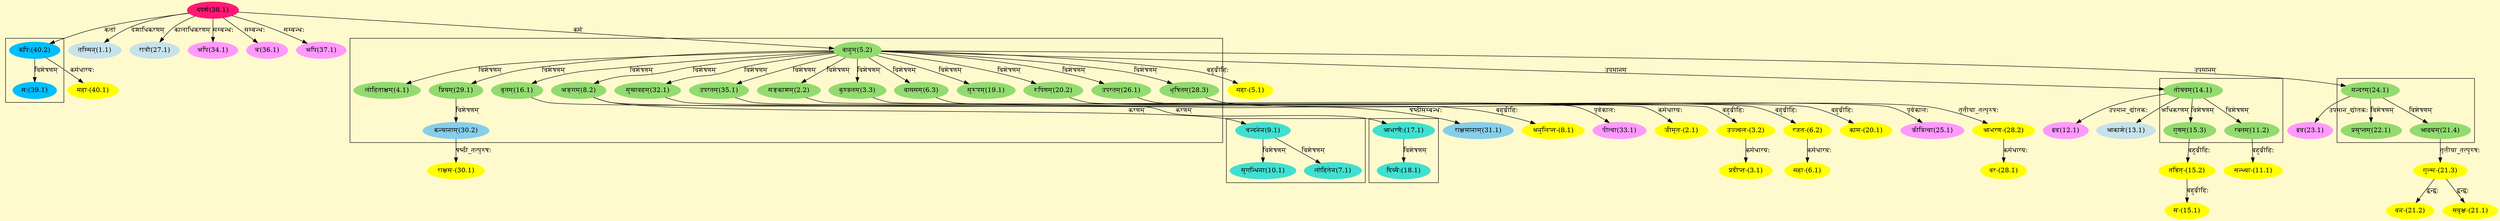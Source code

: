 digraph G{
rankdir=BT;
 compound=true;
 bgcolor="lemonchiffon1";

subgraph cluster_1{
Node2_2 [style=filled, color="#93DB70" label = "सङ्काशम्(2.2)"]
Node5_2 [style=filled, color="#93DB70" label = "बाहुम्(5.2)"]
Node3_3 [style=filled, color="#93DB70" label = "कुण्डलम्(3.3)"]
Node4_1 [style=filled, color="#93DB70" label = "लोहिताक्षम्(4.1)"]
Node6_3 [style=filled, color="#93DB70" label = "वाससम्(6.3)"]
Node8_2 [style=filled, color="#93DB70" label = "अङ्गम्(8.2)"]
Node16_1 [style=filled, color="#93DB70" label = "वृतम्(16.1)"]
Node19_1 [style=filled, color="#93DB70" label = "सुरूपम्(19.1)"]
Node20_2 [style=filled, color="#93DB70" label = "रूपिणम्(20.2)"]
Node26_1 [style=filled, color="#93DB70" label = "उपरतम्(26.1)"]
Node28_3 [style=filled, color="#93DB70" label = "भूषितम्(28.3)"]
Node29_1 [style=filled, color="#93DB70" label = "प्रियम्(29.1)"]
Node30_2 [style=filled, color="#87CEEB" label = "कन्यानाम्(30.2)"]
Node32_1 [style=filled, color="#93DB70" label = "सुखावहम्(32.1)"]
Node35_1 [style=filled, color="#93DB70" label = "उपरतम्(35.1)"]

}

subgraph cluster_2{
Node7_1 [style=filled, color="#40E0D0" label = "लोहितेन(7.1)"]
Node9_1 [style=filled, color="#40E0D0" label = "चन्दनेन(9.1)"]
Node10_1 [style=filled, color="#40E0D0" label = "सुगन्धिना(10.1)"]

}

subgraph cluster_3{
Node11_2 [style=filled, color="#93DB70" label = "रक्तम्(11.2)"]
Node14_1 [style=filled, color="#93DB70" label = "तोयदम्(14.1)"]
Node15_3 [style=filled, color="#93DB70" label = "गुणम्(15.3)"]

}

subgraph cluster_4{
Node18_1 [style=filled, color="#40E0D0" label = "दिव्यैः(18.1)"]
Node17_1 [style=filled, color="#40E0D0" label = "आभरणैः(17.1)"]

}

subgraph cluster_5{
Node21_4 [style=filled, color="#93DB70" label = "आढ्यम्(21.4)"]
Node24_1 [style=filled, color="#93DB70" label = "मन्दरम्(24.1)"]
Node22_1 [style=filled, color="#93DB70" label = "प्रसुप्तम्(22.1)"]

}

subgraph cluster_6{
Node39_1 [style=filled, color="#00BFFF" label = "सः(39.1)"]
Node40_2 [style=filled, color="#00BFFF" label = "कपिः(40.2)"]

}
Node1_1 [style=filled, color="#C6E2EB" label = "तस्मिन्(1.1)"]
Node38_1 [style=filled, color="#FF1975" label = "ददर्श(38.1)"]
Node2_1 [style=filled, color="#FFFF00" label = "जीमूत-(2.1)"]
Node2_2 [style=filled, color="#93DB70" label = "सङ्काशम्(2.2)"]
Node3_1 [style=filled, color="#FFFF00" label = "प्रदीप्त-(3.1)"]
Node3_2 [style=filled, color="#FFFF00" label = "उज्ज्वल-(3.2)"]
Node3_3 [style=filled, color="#93DB70" label = "कुण्डलम्(3.3)"]
Node5_1 [style=filled, color="#FFFF00" label = "महा-(5.1)"]
Node5_2 [style=filled, color="#93DB70" label = "बाहुम्(5.2)"]
Node6_1 [style=filled, color="#FFFF00" label = "महा-(6.1)"]
Node6_2 [style=filled, color="#FFFF00" label = "रजत-(6.2)"]
Node6_3 [style=filled, color="#93DB70" label = "वाससम्(6.3)"]
Node8_1 [style=filled, color="#FFFF00" label = "अनुलिप्त-(8.1)"]
Node8_2 [style=filled, color="#93DB70" label = "अङ्गम्(8.2)"]
Node9_1 [style=filled, color="#40E0D0" label = "चन्दनेन(9.1)"]
Node11_1 [style=filled, color="#FFFF00" label = "सन्ध्या-(11.1)"]
Node11_2 [style=filled, color="#93DB70" label = "रक्तम्(11.2)"]
Node12_1 [style=filled, color="#FF99FF" label = "इव(12.1)"]
Node14_1 [style=filled, color="#93DB70" label = "तोयदम्(14.1)"]
Node13_1 [style=filled, color="#C6E2EB" label = "आकाशे(13.1)"]
Node15_1 [style=filled, color="#FFFF00" label = "स-(15.1)"]
Node15_2 [style=filled, color="#FFFF00" label = "तडित्-(15.2)"]
Node15_3 [style=filled, color="#93DB70" label = "गुणम्(15.3)"]
Node17_1 [style=filled, color="#40E0D0" label = "आभरणैः(17.1)"]
Node16_1 [style=filled, color="#93DB70" label = "वृतम्(16.1)"]
Node20_1 [style=filled, color="#FFFF00" label = "काम-(20.1)"]
Node20_2 [style=filled, color="#93DB70" label = "रूपिणम्(20.2)"]
Node21_1 [style=filled, color="#FFFF00" label = "सवृक्ष-(21.1)"]
Node21_3 [style=filled, color="#FFFF00" label = "गुल्म-(21.3)"]
Node21_2 [style=filled, color="#FFFF00" label = "वन-(21.2)"]
Node21_4 [style=filled, color="#93DB70" label = "आढ्यम्(21.4)"]
Node23_1 [style=filled, color="#FF99FF" label = "इव(23.1)"]
Node24_1 [style=filled, color="#93DB70" label = "मन्दरम्(24.1)"]
Node25_1 [style=filled, color="#FF99FF" label = "क्रीडित्वा(25.1)"]
Node26_1 [style=filled, color="#93DB70" label = "उपरतम्(26.1)"]
Node27_1 [style=filled, color="#C6E2EB" label = "रात्रौ(27.1)"]
Node28_1 [style=filled, color="#FFFF00" label = "वर-(28.1)"]
Node28_2 [style=filled, color="#FFFF00" label = "आभरण-(28.2)"]
Node28_3 [style=filled, color="#93DB70" label = "भूषितम्(28.3)"]
Node30_1 [style=filled, color="#FFFF00" label = "राक्षस-(30.1)"]
Node30_2 [style=filled, color="#87CEEB" label = "कन्यानाम्(30.2)"]
Node31_1 [style=filled, color="#87CEEB" label = "राक्षसानाम्(31.1)"]
Node32_1 [style=filled, color="#93DB70" label = "सुखावहम्(32.1)"]
Node33_1 [style=filled, color="#FF99FF" label = "पीत्वा(33.1)"]
Node35_1 [style=filled, color="#93DB70" label = "उपरतम्(35.1)"]
Node34_1 [style=filled, color="#FF99FF" label = "अपि(34.1)"]
Node36_1 [style=filled, color="#FF99FF" label = "च(36.1)"]
Node37_1 [style=filled, color="#FF99FF" label = "अपि(37.1)"]
Node [style=filled, color="" label = "()"]
Node40_1 [style=filled, color="#FFFF00" label = "महा-(40.1)"]
Node40_2 [style=filled, color="#00BFFF" label = "कपिः(40.2)"]
/* Start of Relations section */

Node1_1 -> Node38_1 [  label="देशाधिकरणम्"  dir="back" ]
Node2_1 -> Node2_2 [  label="कर्मधारयः"  dir="back" ]
Node2_2 -> Node5_2 [  label="विशेषणम्"  dir="back" ]
Node3_1 -> Node3_2 [  label="कर्मधारयः"  dir="back" ]
Node3_2 -> Node3_3 [  label="बहुव्रीहिः"  dir="back" ]
Node3_3 -> Node5_2 [  label="विशेषणम्"  dir="back" ]
Node4_1 -> Node5_2 [  label="विशेषणम्"  dir="back" ]
Node5_1 -> Node5_2 [  label="बहुव्रीहिः"  dir="back" ]
Node5_2 -> Node38_1 [  label="कर्म"  dir="back" ]
Node6_1 -> Node6_2 [  label="कर्मधारयः"  dir="back" ]
Node6_2 -> Node6_3 [  label="बहुव्रीहिः"  dir="back" ]
Node6_3 -> Node5_2 [  label="विशेषणम्"  dir="back" ]
Node7_1 -> Node9_1 [  label="विशेषणम्"  dir="back" ]
Node8_1 -> Node8_2 [  label="बहुव्रीहिः"  dir="back" ]
Node8_2 -> Node5_2 [  label="विशेषणम्"  dir="back" ]
Node9_1 -> Node8_2 [  label="करणम्"  dir="back" ]
Node10_1 -> Node9_1 [  label="विशेषणम्"  dir="back" ]
Node11_1 -> Node11_2 [  label="बहुव्रीहिः"  dir="back" ]
Node11_2 -> Node14_1 [  label="विशेषणम्"  dir="back" ]
Node12_1 -> Node14_1 [  label="उपमान_द्योतकः"  dir="back" ]
Node13_1 -> Node14_1 [  label="अधिकरणम्"  dir="back" ]
Node14_1 -> Node5_2 [  label="उपमानम्"  dir="back" ]
Node15_1 -> Node15_2 [  label="बहुव्रीहिः"  dir="back" ]
Node15_2 -> Node15_3 [  label="बहुव्रीहिः"  dir="back" ]
Node15_3 -> Node14_1 [  label="विशेषणम्"  dir="back" ]
Node16_1 -> Node5_2 [  label="विशेषणम्"  dir="back" ]
Node17_1 -> Node16_1 [  label="करणम्"  dir="back" ]
Node18_1 -> Node17_1 [  label="विशेषणम्"  dir="back" ]
Node19_1 -> Node5_2 [  label="विशेषणम्"  dir="back" ]
Node20_1 -> Node20_2 [  label="बहुव्रीहिः"  dir="back" ]
Node20_2 -> Node5_2 [  label="विशेषणम्"  dir="back" ]
Node21_1 -> Node21_3 [  label="द्वन्द्वः"  dir="back" ]
Node21_2 -> Node21_3 [  label="द्वन्द्वः"  dir="back" ]
Node21_3 -> Node21_4 [  label="तृतीया_तत्पुरुषः"  dir="back" ]
Node21_4 -> Node24_1 [  label="विशेषणम्"  dir="back" ]
Node22_1 -> Node24_1 [  label="विशेषणम्"  dir="back" ]
Node23_1 -> Node24_1 [  label="उपमान_द्योतकः"  dir="back" ]
Node24_1 -> Node5_2 [  label="उपमानम्"  dir="back" ]
Node25_1 -> Node26_1 [  label="पूर्वकालः"  dir="back" ]
Node26_1 -> Node5_2 [  label="विशेषणम्"  dir="back" ]
Node27_1 -> Node38_1 [  label="कालाधिकरणम्"  dir="back" ]
Node28_1 -> Node28_2 [  label="कर्मधारयः"  dir="back" ]
Node28_2 -> Node28_3 [  label="तृतीया_तत्पुरुषः"  dir="back" ]
Node28_3 -> Node5_2 [  label="विशेषणम्"  dir="back" ]
Node29_1 -> Node5_2 [  label="विशेषणम्"  dir="back" ]
Node30_1 -> Node30_2 [  label="षष्ठी_तत्पुरुषः"  dir="back" ]
Node30_2 -> Node29_1 [  label="विशेषणम्"  dir="back" ]
Node31_1 -> Node32_1 [  label="षष्ठीसम्बन्धः"  dir="back" ]
Node32_1 -> Node5_2 [  label="विशेषणम्"  dir="back" ]
Node33_1 -> Node35_1 [  label="पूर्वकालः"  dir="back" ]
Node34_1 -> Node38_1 [  label="सम्बन्धः"  dir="back" ]
Node35_1 -> Node5_2 [  label="विशेषणम्"  dir="back" ]
Node36_1 -> Node38_1 [  label="सम्बन्धः"  dir="back" ]
Node37_1 -> Node38_1 [  label="सम्बन्धः"  dir="back" ]
Node39_1 -> Node40_2 [  label="विशेषणम्"  dir="back" ]
Node40_1 -> Node40_2 [  label="कर्मधारयः"  dir="back" ]
Node40_2 -> Node38_1 [  label="कर्ता"  dir="back" ]
}
